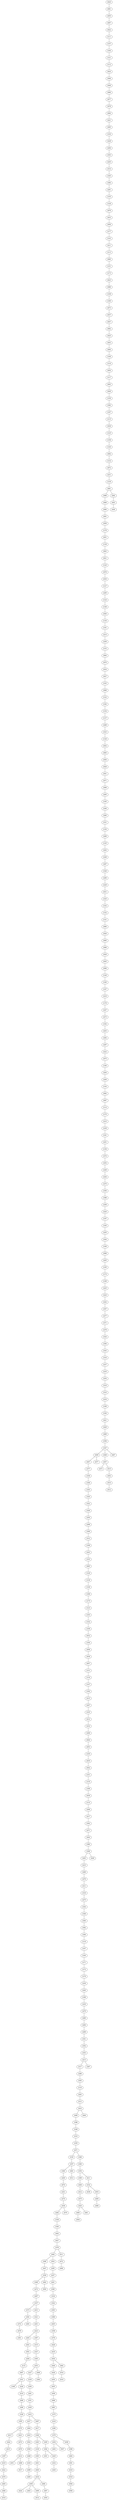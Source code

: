 graph {
    2020 [COORDINATE_X=0.824978080610904,COORDINATE_Y=0.19206804444143988,]
    2081 [COORDINATE_X=0.7980863003405518,COORDINATE_Y=0.14397339275324328,]
    2055 [COORDINATE_X=0.7495889515805438,COORDINATE_Y=0.08002410744349486,]
    2097 [COORDINATE_X=0.7326604422560642,COORDINATE_Y=0.16112506546091077,]
    2022 [COORDINATE_X=0.7285856011497909,COORDINATE_Y=0.2250503081632288,]
    2111 [COORDINATE_X=0.6787212561456472,COORDINATE_Y=0.2348378763589386,]
    2157 [COORDINATE_X=0.6440169834402918,COORDINATE_Y=0.2761912664354531,]
    2164 [COORDINATE_X=0.7277357032787173,COORDINATE_Y=0.26004807448546763,]
    2121 [COORDINATE_X=0.8019771681291734,COORDINATE_Y=0.19699986728417196,]
    2112 [COORDINATE_X=0.8864356554703315,COORDINATE_Y=0.2335740159374755,]
    2024 [COORDINATE_X=0.9193702983636837,COORDINATE_Y=0.14780583271330505,]
    2046 [COORDINATE_X=0.9067672588782476,COORDINATE_Y=0.07554046560107075,]
    2048 [COORDINATE_X=0.9134862654911599,COORDINATE_Y=0.11260098749216152,]
    2066 [COORDINATE_X=0.9721361406234521,COORDINATE_Y=0.15188252089586562,]
    2077 [COORDINATE_X=0.9247600687477832,COORDINATE_Y=0.16271241865170882,]
    2078 [COORDINATE_X=0.975112849890651,COORDINATE_Y=0.1559556702570979,]
    2084 [COORDINATE_X=0.9143661657979018,COORDINATE_Y=0.09484266209094594,]
    2221 [COORDINATE_X=0.9961808051346207,COORDINATE_Y=0.08661826482757562,]
    2095 [COORDINATE_X=0.9896509584018748,COORDINATE_Y=0.17434698374728352,]
    2104 [COORDINATE_X=0.9576065790507373,COORDINATE_Y=0.192007649269606,]
    2228 [COORDINATE_X=0.9622485287382397,COORDINATE_Y=0.18019088488382018,]
    2294 [COORDINATE_X=0.9838365799511791,COORDINATE_Y=0.15697681923902507,]
    2303 [COORDINATE_X=0.9799351549147223,COORDINATE_Y=0.08002580447437091,]
    2245 [COORDINATE_X=0.9241875254531143,COORDINATE_Y=0.0433887170154017,]
    2314 [COORDINATE_X=0.9454725079578753,COORDINATE_Y=0.11084565059555518,]
    2345 [COORDINATE_X=0.9371480819267477,COORDINATE_Y=0.09879664388980003,]
    2384 [COORDINATE_X=0.8709651504743371,COORDINATE_Y=0.07081109076094672,]
    2291 [COORDINATE_X=0.8092589591645191,COORDINATE_Y=0.029963265289712493,]
    2155 [COORDINATE_X=0.7166287909924353,COORDINATE_Y=0.014075719313188295,]
    2128 [COORDINATE_X=0.670535821713779,COORDINATE_Y=0.07965577741382435,]
    2079 [COORDINATE_X=0.5824303965073099,COORDINATE_Y=0.11706925466553131,]
    2033 [COORDINATE_X=0.5213764438677271,COORDINATE_Y=0.1852781675912285,]
    2056 [COORDINATE_X=0.5619602149248463,COORDINATE_Y=0.21342594931315428,]
    2177 [COORDINATE_X=0.5034121341188309,COORDINATE_Y=0.23945193037276635,]
    2143 [COORDINATE_X=0.4678313169034418,COORDINATE_Y=0.2546066224423593,]
    2211 [COORDINATE_X=0.416826696067659,COORDINATE_Y=0.19821867098524193,]
    2113 [COORDINATE_X=0.3794361452723968,COORDINATE_Y=0.12473545799682162,]
    2060 [COORDINATE_X=0.3214393168443598,COORDINATE_Y=0.043835965777904495,]
    2151 [COORDINATE_X=0.3226779743379613,COORDINATE_Y=0.13859499118074026,]
    2173 [COORDINATE_X=0.3093586783932054,COORDINATE_Y=0.21568681082377972,]
    2023 [COORDINATE_X=0.32848975166142425,COORDINATE_Y=0.2685191968375691,]
    2086 [COORDINATE_X=0.32535701516213644,COORDINATE_Y=0.23937866933366836,]
    2108 [COORDINATE_X=0.3513995930459036,COORDINATE_Y=0.2917489125469921,]
    2180 [COORDINATE_X=0.2948679731445205,COORDINATE_Y=0.2860887140577879,]
    2073 [COORDINATE_X=0.21021951446973164,COORDINATE_Y=0.32945938247441975,]
    2037 [COORDINATE_X=0.15510270131191106,COORDINATE_Y=0.28692261901546423,]
    2047 [COORDINATE_X=0.09593752508568643,COORDINATE_Y=0.32658096395838143,]
    2062 [COORDINATE_X=0.19158167486189182,COORDINATE_Y=0.33123509899287873,]
    2025 [COORDINATE_X=0.17244273069664562,COORDINATE_Y=0.4251949464358784,]
    2043 [COORDINATE_X=0.15612287336396735,COORDINATE_Y=0.5066007312890596,]
    2094 [COORDINATE_X=0.17238917049297886,COORDINATE_Y=0.5155323163724757,]
    2106 [COORDINATE_X=0.139998027415573,COORDINATE_Y=0.4784846449911946,]
    2116 [COORDINATE_X=0.12645565003236148,COORDINATE_Y=0.40827500972997166,]
    2054 [COORDINATE_X=0.04086131103996127,COORDINATE_Y=0.45916570133770684,]
    2117 [COORDINATE_X=0.0500992130432838,COORDINATE_Y=0.4086729348201399,]
    2093 [COORDINATE_X=0.014596007300513691,COORDINATE_Y=0.31605735808433644,]
    2049 [COORDINATE_X=0.01178314467713737,COORDINATE_Y=0.25237272793001875,]
    2159 [COORDINATE_X=0.017047912563227907,COORDINATE_Y=0.3348478906290947,]
    2382 [COORDINATE_X=0.010150018101470426,COORDINATE_Y=0.3076493382964953,]
    2187 [COORDINATE_X=0.0936177858738898,COORDINATE_Y=0.2564382218401642,]
    2115 [COORDINATE_X=0.13081639312959614,COORDINATE_Y=0.17345304771667192,]
    2036 [COORDINATE_X=0.15517652764401935,COORDINATE_Y=0.08000031413211828,]
    2125 [COORDINATE_X=0.1474724610335697,COORDINATE_Y=0.01912285123974633,]
    2158 [COORDINATE_X=0.18037276948181613,COORDINATE_Y=0.10824550158845547,]
    2140 [COORDINATE_X=0.2216350333481315,COORDINATE_Y=0.13128737417563818,]
    2092 [COORDINATE_X=0.22224398858561023,COORDINATE_Y=0.20382133190374208,]
    2132 [COORDINATE_X=0.13089053173601928,COORDINATE_Y=0.24090318968396773,]
    2072 [COORDINATE_X=0.1665293585856552,COORDINATE_Y=0.32629133038165437,]
    2231 [COORDINATE_X=0.2103562608120686,COORDINATE_Y=0.34086349285908135,]
    2139 [COORDINATE_X=0.27389403389021627,COORDINATE_Y=0.37812357260009133,]
    2061 [COORDINATE_X=0.2976293653229751,COORDINATE_Y=0.39857731176794853,]
    2088 [COORDINATE_X=0.315584634616889,COORDINATE_Y=0.48655566273732365,]
    2069 [COORDINATE_X=0.3444109852813264,COORDINATE_Y=0.4958980797216148,]
    2090 [COORDINATE_X=0.3798652759830533,COORDINATE_Y=0.4904154833929236,]
    2091 [COORDINATE_X=0.4771636435216501,COORDINATE_Y=0.5058275370759117,]
    2059 [COORDINATE_X=0.5240271609276614,COORDINATE_Y=0.45347001235695217,]
    2178 [COORDINATE_X=0.5856649543829612,COORDINATE_Y=0.4000013244308419,]
    2051 [COORDINATE_X=0.6766969030873455,COORDINATE_Y=0.3910263326401082,]
    2138 [COORDINATE_X=0.7034010748555694,COORDINATE_Y=0.4106842291773479,]
    2063 [COORDINATE_X=0.7586065317469022,COORDINATE_Y=0.4889473925106942,]
    2021 [COORDINATE_X=0.8046327078905522,COORDINATE_Y=0.4109154441545445,]
    2120 [COORDINATE_X=0.865380739084596,COORDINATE_Y=0.422589284913894,]
    2076 [COORDINATE_X=0.8612298579524386,COORDINATE_Y=0.49680975571047814,]
    2030 [COORDINATE_X=0.9463960353692916,COORDINATE_Y=0.5440350337277075,]
    2127 [COORDINATE_X=0.934123848502205,COORDINATE_Y=0.568334651202897,]
    2295 [COORDINATE_X=0.9124782169807109,COORDINATE_Y=0.542311044739242,]
    2124 [COORDINATE_X=0.8290548754697986,COORDINATE_Y=0.4933753650252508,]
    2148 [COORDINATE_X=0.8131245166984143,COORDINATE_Y=0.519683194921713,]
    2040 [COORDINATE_X=0.7645470921852321,COORDINATE_Y=0.5984156720705317,]
    2130 [COORDINATE_X=0.7041617254625185,COORDINATE_Y=0.5718327276098637,]
    2191 [COORDINATE_X=0.667164145496728,COORDINATE_Y=0.5072387698519762,]
    2214 [COORDINATE_X=0.6857002550851914,COORDINATE_Y=0.5286174268065835,]
    2259 [COORDINATE_X=0.6469156182502985,COORDINATE_Y=0.5775721622970367,]
    2153 [COORDINATE_X=0.6410996809109227,COORDINATE_Y=0.6686527422056547,]
    2064 [COORDINATE_X=0.5709891998536859,COORDINATE_Y=0.7083834215201172,]
    2070 [COORDINATE_X=0.6104804996136746,COORDINATE_Y=0.7326123449338835,]
    2034 [COORDINATE_X=0.6708390656111997,COORDINATE_Y=0.7876348598470063,]
    2027 [COORDINATE_X=0.6666776817866685,COORDINATE_Y=0.8639350343509202,]
    2163 [COORDINATE_X=0.6001437922419677,COORDINATE_Y=0.9247500461151568,]
    2068 [COORDINATE_X=0.6635076470631021,COORDINATE_Y=0.986703256429288,]
    2122 [COORDINATE_X=0.5853721279291334,COORDINATE_Y=0.970048169950687,]
    2182 [COORDINATE_X=0.6463524116997582,COORDINATE_Y=0.9049325908266687,]
    2154 [COORDINATE_X=0.7114719084158498,COORDINATE_Y=0.9619006814517091,]
    2137 [COORDINATE_X=0.7033257956550639,COORDINATE_Y=0.9913665367300161,]
    2268 [COORDINATE_X=0.6811979817928204,COORDINATE_Y=0.9633992834855294,]
    2323 [COORDINATE_X=0.717783144932107,COORDINATE_Y=0.9735859779390472,]
    2126 [COORDINATE_X=0.8125468357958249,COORDINATE_Y=0.9429199871999954,]
    2052 [COORDINATE_X=0.8357914217878142,COORDINATE_Y=0.9604024218427116,]
    2083 [COORDINATE_X=0.8433160123908685,COORDINATE_Y=0.8722639953861367,]
    2050 [COORDINATE_X=0.9139382474915363,COORDINATE_Y=0.8179550831229371,]
    2028 [COORDINATE_X=0.9371322436412001,COORDINATE_Y=0.7586827979953883,]
    2041 [COORDINATE_X=0.9156319295447706,COORDINATE_Y=0.7169278809843305,]
    2071 [COORDINATE_X=0.9354592028565029,COORDINATE_Y=0.80392747439254,]
    2099 [COORDINATE_X=0.8843114333319112,COORDINATE_Y=0.7771719307345816,]
    2265 [COORDINATE_X=0.9514834888033623,COORDINATE_Y=0.7293435343008347,]
    2185 [COORDINATE_X=0.9951881209147085,COORDINATE_Y=0.7438924018619821,]
    2246 [COORDINATE_X=0.9675722469570452,COORDINATE_Y=0.7025084333919243,]
    2260 [COORDINATE_X=0.9801297618923709,COORDINATE_Y=0.7240832731591091,]
    2331 [COORDINATE_X=0.9878035696869447,COORDINATE_Y=0.8017305568420975,]
    2150 [COORDINATE_X=0.9975562735409271,COORDINATE_Y=0.8622962729575311,]
    2289 [COORDINATE_X=0.9284204967204779,COORDINATE_Y=0.916281339947297,]
    2145 [COORDINATE_X=0.9113090223456708,COORDINATE_Y=0.9313299743746561,]
    2202 [COORDINATE_X=0.9585559552983608,COORDINATE_Y=0.9805569392644448,]
    2248 [COORDINATE_X=0.9475259603660946,COORDINATE_Y=0.9916798940487209,]
    2267 [COORDINATE_X=0.9274949634716618,COORDINATE_Y=0.9666156193339486,]
    2326 [COORDINATE_X=0.9071041338905368,COORDINATE_Y=0.9325748692980967,]
    2290 [COORDINATE_X=0.8300196034432769,COORDINATE_Y=0.9228489123281607,]
    2229 [COORDINATE_X=0.7802044169517003,COORDINATE_Y=0.8707637458668144,]
    2031 [COORDINATE_X=0.7641535210428945,COORDINATE_Y=0.7936752816867327,]
    2325 [COORDINATE_X=0.7129559439099508,COORDINATE_Y=0.7519950088726588,]
    2102 [COORDINATE_X=0.6831513615559923,COORDINATE_Y=0.7284153247126268,]
    2152 [COORDINATE_X=0.635766703640817,COORDINATE_Y=0.7367557441026571,]
    2141 [COORDINATE_X=0.5525246364020814,COORDINATE_Y=0.7673345191938784,]
    2080 [COORDINATE_X=0.5105451021039489,COORDINATE_Y=0.8031199821213756,]
    2026 [COORDINATE_X=0.4248310547801908,COORDINATE_Y=0.7561045620050066,]
    2085 [COORDINATE_X=0.39424924560778385,COORDINATE_Y=0.7178430006943911,]
    2089 [COORDINATE_X=0.4371933659973182,COORDINATE_Y=0.8022753005879167,]
    2029 [COORDINATE_X=0.46962762743316167,COORDINATE_Y=0.8501617626367994,]
    2045 [COORDINATE_X=0.39592702366939625,COORDINATE_Y=0.8787839337068971,]
    2096 [COORDINATE_X=0.45235922904334913,COORDINATE_Y=0.8301690853860221,]
    2149 [COORDINATE_X=0.5423445501236892,COORDINATE_Y=0.8061743952656614,]
    2160 [COORDINATE_X=0.5495077465481918,COORDINATE_Y=0.7114042562678554,]
    2167 [COORDINATE_X=0.5294810739961983,COORDINATE_Y=0.7280500878893376,]
    2216 [COORDINATE_X=0.5563763301317516,COORDINATE_Y=0.6953916433089654,]
    2176 [COORDINATE_X=0.6161429268995382,COORDINATE_Y=0.6661931313940355,]
    2247 [COORDINATE_X=0.6297546998761057,COORDINATE_Y=0.6730853593433868,]
    2273 [COORDINATE_X=0.5632752501617765,COORDINATE_Y=0.6602105974711165,]
    2162 [COORDINATE_X=0.5365611358623938,COORDINATE_Y=0.5933349468495083,]
    2203 [COORDINATE_X=0.49435628584293523,COORDINATE_Y=0.5153014341036158,]
    2292 [COORDINATE_X=0.5603890060273695,COORDINATE_Y=0.5137821725239461,]
    2297 [COORDINATE_X=0.5861230461834364,COORDINATE_Y=0.43255012142911675,]
    2222 [COORDINATE_X=0.5433034300797694,COORDINATE_Y=0.38693706322982313,]
    2075 [COORDINATE_X=0.5599074885158237,COORDINATE_Y=0.3328115971988086,]
    2190 [COORDINATE_X=0.5829650828504277,COORDINATE_Y=0.28376285831098413,]
    2204 [COORDINATE_X=0.6083181091676676,COORDINATE_Y=0.1966535316116842,]
    2209 [COORDINATE_X=0.5774176797378392,COORDINATE_Y=0.1249606601757497,]
    2144 [COORDINATE_X=0.5629737674554921,COORDINATE_Y=0.040469097190286685,]
    2082 [COORDINATE_X=0.5347696726011039,COORDINATE_Y=0.012822933983689722,]
    2087 [COORDINATE_X=0.5187862716580359,COORDINATE_Y=0.011308212891990244,]
    2114 [COORDINATE_X=0.4847739835168271,COORDINATE_Y=0.01028691221690492,]
    2170 [COORDINATE_X=0.43202166278054666,COORDINATE_Y=0.02241826134906555,]
    2210 [COORDINATE_X=0.45210638731129127,COORDINATE_Y=0.07296594265192036,]
    2238 [COORDINATE_X=0.390336667180356,COORDINATE_Y=0.06472154302695654,]
    2181 [COORDINATE_X=0.3231400815209554,COORDINATE_Y=0.1116434139278828,]
    2251 [COORDINATE_X=0.26824166311141706,COORDINATE_Y=0.13065343952227038,]
    2156 [COORDINATE_X=0.23427163483654267,COORDINATE_Y=0.1949176016040396,]
    2374 [COORDINATE_X=0.2734913094336705,COORDINATE_Y=0.17651324217602882,]
    2252 [COORDINATE_X=0.3510950601013435,COORDINATE_Y=0.156712750960039,]
    2249 [COORDINATE_X=0.42979010409645557,COORDINATE_Y=0.13976316191801708,]
    2244 [COORDINATE_X=0.44913963164659476,COORDINATE_Y=0.18997467981954153,]
    2270 [COORDINATE_X=0.3606226069836491,COORDINATE_Y=0.149087683764331,]
    2350 [COORDINATE_X=0.4170707375515902,COORDINATE_Y=0.16378127344623972,]
    2388 [COORDINATE_X=0.47892269835821377,COORDINATE_Y=0.15674822765633212,]
    2258 [COORDINATE_X=0.5780383683763927,COORDINATE_Y=0.16560274659013074,]
    2220 [COORDINATE_X=0.6409875939283305,COORDINATE_Y=0.19230079643563192,]
    2197 [COORDINATE_X=0.6927796122218604,COORDINATE_Y=0.13477397524041068,]
    2165 [COORDINATE_X=0.7904399886107976,COORDINATE_Y=0.14052757991329456,]
    2255 [COORDINATE_X=0.812473647774904,COORDINATE_Y=0.17187014926479927,]
    2304 [COORDINATE_X=0.840740278755387,COORDINATE_Y=0.2570955358284056,]
    2169 [COORDINATE_X=0.8866184271086263,COORDINATE_Y=0.32207371863680867,]
    2098 [COORDINATE_X=0.9509323135604847,COORDINATE_Y=0.32268881573910546,]
    2205 [COORDINATE_X=0.8883035070373305,COORDINATE_Y=0.31507478525026755,]
    2195 [COORDINATE_X=0.8736462093684094,COORDINATE_Y=0.4055396015180506,]
    2174 [COORDINATE_X=0.8177462638524035,COORDINATE_Y=0.4211122541531621,]
    2199 [COORDINATE_X=0.8373649001512411,COORDINATE_Y=0.4647302216154304,]
    2225 [COORDINATE_X=0.8117945306684896,COORDINATE_Y=0.4105703743728769,]
    2224 [COORDINATE_X=0.8375210251243578,COORDINATE_Y=0.35132661184357383,]
    2242 [COORDINATE_X=0.8252680788721742,COORDINATE_Y=0.37883673274025187,]
    2307 [COORDINATE_X=0.9248438319627494,COORDINATE_Y=0.37169769450931966,]
    2277 [COORDINATE_X=0.9280538933384765,COORDINATE_Y=0.41885692229419325,]
    2371 [COORDINATE_X=0.9559068635760724,COORDINATE_Y=0.36736779959742616,]
    2278 [COORDINATE_X=0.9194543157179103,COORDINATE_Y=0.3116129207267624,]
    2324 [COORDINATE_X=0.8268366768141723,COORDINATE_Y=0.3154937629914518,]
    2394 [COORDINATE_X=0.8923730528649175,COORDINATE_Y=0.2699235083363811,]
    2343 [COORDINATE_X=0.8438149243228766,COORDINATE_Y=0.1935512048927125,]
    2316 [COORDINATE_X=0.7739894974411128,COORDINATE_Y=0.1785312545446679,]
    2237 [COORDINATE_X=0.7243481792000704,COORDINATE_Y=0.2316778845962607,]
    2235 [COORDINATE_X=0.6714965832609352,COORDINATE_Y=0.229121489504875,]
    2254 [COORDINATE_X=0.6524868918784432,COORDINATE_Y=0.23888748153312744,]
    2319 [COORDINATE_X=0.6770958672362576,COORDINATE_Y=0.24094323826146635,]
    2310 [COORDINATE_X=0.7319217818208607,COORDINATE_Y=0.1668819169422635,]
    2234 [COORDINATE_X=0.6687545612620834,COORDINATE_Y=0.08966909274992119,]
    2168 [COORDINATE_X=0.6930657884437421,COORDINATE_Y=0.05514259460240645,]
    2184 [COORDINATE_X=0.7472174442627202,COORDINATE_Y=0.013106901861968168,]
    2421 [COORDINATE_X=0.6998359753320907,COORDINATE_Y=0.027336839616778574,]
    2429 [COORDINATE_X=0.7767956859445967,COORDINATE_Y=0.010436293895722981,]
    2469 [COORDINATE_X=0.7388897771825154,COORDINATE_Y=0.06451952720956688,]
    2356 [COORDINATE_X=0.7568170906684136,COORDINATE_Y=0.16083629005874478,]
    2347 [COORDINATE_X=0.8287229625302525,COORDINATE_Y=0.1555577005806883,]
    2409 [COORDINATE_X=0.7625566693482122,COORDINATE_Y=0.11295226194239816,]
    2407 [COORDINATE_X=0.671381937219831,COORDINATE_Y=0.13552339770735666,]
    2377 [COORDINATE_X=0.6293412084078309,COORDINATE_Y=0.20455660334707382,]
    2336 [COORDINATE_X=0.6918275826673652,COORDINATE_Y=0.26643919603438104,]
    2166 [COORDINATE_X=0.7299496178414101,COORDINATE_Y=0.3437333668513951,]
    2183 [COORDINATE_X=0.6735883934814837,COORDINATE_Y=0.3798345876727838,]
    2320 [COORDINATE_X=0.6123327413293437,COORDINATE_Y=0.31200438121693286,]
    2322 [COORDINATE_X=0.5986786057253212,COORDINATE_Y=0.3940314865907947,]
    2329 [COORDINATE_X=0.5610287282114994,COORDINATE_Y=0.42236188402177377,]
    2250 [COORDINATE_X=0.48808258757981415,COORDINATE_Y=0.39478925572590917,]
    2298 [COORDINATE_X=0.49120281909751906,COORDINATE_Y=0.45095344607763144,]
    2309 [COORDINATE_X=0.4731259098048862,COORDINATE_Y=0.5002825638052132,]
    2312 [COORDINATE_X=0.404689153567767,COORDINATE_Y=0.4729635706094265,]
    2196 [COORDINATE_X=0.3212359613768765,COORDINATE_Y=0.42750297487899047,]
    2243 [COORDINATE_X=0.3592500340444218,COORDINATE_Y=0.49711910570123563,]
    2103 [COORDINATE_X=0.2901446454259673,COORDINATE_Y=0.5693072301128792,]
    2065 [COORDINATE_X=0.3375718317209918,COORDINATE_Y=0.6264984206780716,]
    2129 [COORDINATE_X=0.3273591164264795,COORDINATE_Y=0.6375826333088627,]
    2136 [COORDINATE_X=0.34093093255891027,COORDINATE_Y=0.7081584536502004,]
    2146 [COORDINATE_X=0.36676310663991984,COORDINATE_Y=0.7182965431257509,]
    2186 [COORDINATE_X=0.3232452601765603,COORDINATE_Y=0.6862254949628753,]
    2175 [COORDINATE_X=0.33999981150725556,COORDINATE_Y=0.6106505850212702,]
    2123 [COORDINATE_X=0.2867828808495232,COORDINATE_Y=0.5362276782920424,]
    2193 [COORDINATE_X=0.22879659177850498,COORDINATE_Y=0.5062658727950423,]
    2142 [COORDINATE_X=0.18985930520501004,COORDINATE_Y=0.594331676380872,]
    2109 [COORDINATE_X=0.20404453448163673,COORDINATE_Y=0.6259525852659183,]
    2032 [COORDINATE_X=0.16925941016012225,COORDINATE_Y=0.6932585557558889,]
    2194 [COORDINATE_X=0.0840389216480325,COORDINATE_Y=0.7292342243355828,]
    2058 [COORDINATE_X=0.061188849036988735,COORDINATE_Y=0.6839895669108847,]
    2038 [COORDINATE_X=0.009646745438457782,COORDINATE_Y=0.6206720690668469,]
    2057 [COORDINATE_X=0.06842634654183821,COORDINATE_Y=0.5796717525789976,]
    2131 [COORDINATE_X=0.06629090498884582,COORDINATE_Y=0.6340438306355091,]
    2134 [COORDINATE_X=0.08904400379294308,COORDINATE_Y=0.567108127132052,]
    2147 [COORDINATE_X=0.1553098180810596,COORDINATE_Y=0.52044340485753,]
    2192 [COORDINATE_X=0.09965116138718633,COORDINATE_Y=0.5669338396445023,]
    2215 [COORDINATE_X=0.13596303246094732,COORDINATE_Y=0.5210429421948157,]
    2207 [COORDINATE_X=0.1510241141190215,COORDINATE_Y=0.45861831899593686,]
    2335 [COORDINATE_X=0.2210384929525291,COORDINATE_Y=0.525159273306915,]
    2212 [COORDINATE_X=0.21680902507625288,COORDINATE_Y=0.6009017308841025,]
    2232 [COORDINATE_X=0.18914988392388055,COORDINATE_Y=0.6954155409470348,]
    2206 [COORDINATE_X=0.18114864520416418,COORDINATE_Y=0.7595300528803938,]
    2044 [COORDINATE_X=0.22606775506216537,COORDINATE_Y=0.7997033027705132,]
    2053 [COORDINATE_X=0.23481266427256053,COORDINATE_Y=0.8416005037605723,]
    2105 [COORDINATE_X=0.24618298837390495,COORDINATE_Y=0.8692028581735658,]
    2035 [COORDINATE_X=0.20696726060092385,COORDINATE_Y=0.9405420616181838,]
    2042 [COORDINATE_X=0.14798063130273142,COORDINATE_Y=0.9796347471212216,]
    2101 [COORDINATE_X=0.12979358557689724,COORDINATE_Y=0.9750572847122583,]
    2135 [COORDINATE_X=0.10929799877356405,COORDINATE_Y=0.9575654581304311,]
    2189 [COORDINATE_X=0.17970848170808829,COORDINATE_Y=0.8969770227838213,]
    2039 [COORDINATE_X=0.10849045042003702,COORDINATE_Y=0.8522338663326591,]
    2110 [COORDINATE_X=0.12946008505711148,COORDINATE_Y=0.8259159948912187,]
    2208 [COORDINATE_X=0.038718601014563925,COORDINATE_Y=0.8200345509256556,]
    2217 [COORDINATE_X=0.024475774068277056,COORDINATE_Y=0.9095578763055399,]
    2302 [COORDINATE_X=0.06194521919815654,COORDINATE_Y=0.9696689274542823,]
    2271 [COORDINATE_X=0.14543336353916758,COORDINATE_Y=0.9790389241338274,]
    2404 [COORDINATE_X=0.08736475629550178,COORDINATE_Y=0.9785256063458524,]
    2380 [COORDINATE_X=0.02598484026752801,COORDINATE_Y=0.9576728791369272,]
    2308 [COORDINATE_X=0.07194907300923947,COORDINATE_Y=0.8779993306675142,]
    2293 [COORDINATE_X=0.08869660327670581,COORDINATE_Y=0.8076511400312328,]
    2233 [COORDINATE_X=0.06123741616262479,COORDINATE_Y=0.7266068176857989,]
    2266 [COORDINATE_X=0.1080609681205702,COORDINATE_Y=0.6577910666865432,]
    2276 [COORDINATE_X=0.08820891579229517,COORDINATE_Y=0.6566626627529291,]
    2311 [COORDINATE_X=0.1657150419370217,COORDINATE_Y=0.6561997781338254,]
    2318 [COORDINATE_X=0.16748419098837952,COORDINATE_Y=0.6270144263077476,]
    2275 [COORDINATE_X=0.24498355498108482,COORDINATE_Y=0.5749815284192245,]
    2344 [COORDINATE_X=0.2804703272992296,COORDINATE_Y=0.5849073516233475,]
    2348 [COORDINATE_X=0.3110493728327456,COORDINATE_Y=0.6210786952193491,]
    2300 [COORDINATE_X=0.393684818057513,COORDINATE_Y=0.638507944535481,]
    2362 [COORDINATE_X=0.376132178822298,COORDINATE_Y=0.6998942109577821,]
    2306 [COORDINATE_X=0.304701846810034,COORDINATE_Y=0.7255626227375535,]
    2118 [COORDINATE_X=0.2623391566758877,COORDINATE_Y=0.8008641722233407,]
    2107 [COORDINATE_X=0.2496681761773819,COORDINATE_Y=0.8342865137900609,]
    2100 [COORDINATE_X=0.33415078100660134,COORDINATE_Y=0.8751812187484976,]
    2171 [COORDINATE_X=0.2640341290170176,COORDINATE_Y=0.9078751097272965,]
    2172 [COORDINATE_X=0.33391178960787293,COORDINATE_Y=0.8872212686181867,]
    2179 [COORDINATE_X=0.3043308864323071,COORDINATE_Y=0.8375158359197488,]
    2236 [COORDINATE_X=0.2704201055448653,COORDINATE_Y=0.761543636772498,]
    2240 [COORDINATE_X=0.3405493461346445,COORDINATE_Y=0.8243292152602638,]
    2188 [COORDINATE_X=0.41281028360001326,COORDINATE_Y=0.8497554031431119,]
    2230 [COORDINATE_X=0.4437483106822614,COORDINATE_Y=0.8038796235990261,]
    2279 [COORDINATE_X=0.5297932739868026,COORDINATE_Y=0.7704025889532534,]
    2280 [COORDINATE_X=0.5161410534431722,COORDINATE_Y=0.6813167425132611,]
    2284 [COORDINATE_X=0.5918860281214072,COORDINATE_Y=0.722135579869709,]
    2299 [COORDINATE_X=0.6244543034215033,COORDINATE_Y=0.6582828047587126,]
    2341 [COORDINATE_X=0.6419924065810595,COORDINATE_Y=0.7239414295468886,]
    2352 [COORDINATE_X=0.7137690826477228,COORDINATE_Y=0.7847903873627166,]
    2353 [COORDINATE_X=0.7828261163114505,COORDINATE_Y=0.7601599826927566,]
    2213 [COORDINATE_X=0.736604912870442,COORDINATE_Y=0.6738703607555897,]
    2317 [COORDINATE_X=0.7489436235461754,COORDINATE_Y=0.5761817833232508,]
    2288 [COORDINATE_X=0.8266817045837695,COORDINATE_Y=0.5394980804364755,]
    2305 [COORDINATE_X=0.8744669885610336,COORDINATE_Y=0.5930090546575778,]
    2119 [COORDINATE_X=0.8597003379519497,COORDINATE_Y=0.6358520089729166,]
    2283 [COORDINATE_X=0.8974993207765332,COORDINATE_Y=0.6628230253838752,]
    2313 [COORDINATE_X=0.9097398381712402,COORDINATE_Y=0.5786660457742073,]
    2410 [COORDINATE_X=0.9716420650819829,COORDINATE_Y=0.532733605653151,]
    2490 [COORDINATE_X=0.9422357864314962,COORDINATE_Y=0.61875736838149,]
    2386 [COORDINATE_X=0.9477805102502679,COORDINATE_Y=0.6955852233534655,]
    2349 [COORDINATE_X=0.8746320012734154,COORDINATE_Y=0.732054396979808,]
    2333 [COORDINATE_X=0.8282818282136644,COORDINATE_Y=0.7624049015284697,]
    2355 [COORDINATE_X=0.7670944332370524,COORDINATE_Y=0.7902296807541818,]
    2471 [COORDINATE_X=0.7908655411969314,COORDINATE_Y=0.8500595260508643,]
    2330 [COORDINATE_X=0.7405206947969366,COORDINATE_Y=0.9292296557011138,]
    2357 [COORDINATE_X=0.6678714935601053,COORDINATE_Y=0.9738849562417313,]
    2360 [COORDINATE_X=0.5842373001110504,COORDINATE_Y=0.9525002058191236,]
    2200 [COORDINATE_X=0.5132807119073658,COORDINATE_Y=0.9396337763379785,]
    2074 [COORDINATE_X=0.4782437583199146,COORDINATE_Y=0.9541969462427564,]
    2241 [COORDINATE_X=0.49356700964316225,COORDINATE_Y=0.9794835521324895,]
    2274 [COORDINATE_X=0.4789910507999202,COORDINATE_Y=0.998122964669838,]
    2436 [COORDINATE_X=0.5394696313761194,COORDINATE_Y=0.9641586162030185,]
    2282 [COORDINATE_X=0.5497262963086312,COORDINATE_Y=0.8708794148957747,]
    2338 [COORDINATE_X=0.5138996539355218,COORDINATE_Y=0.8391627429994933,]
    2340 [COORDINATE_X=0.5287411702699901,COORDINATE_Y=0.8729708806835175,]
    2402 [COORDINATE_X=0.4840289731448326,COORDINATE_Y=0.8844666615719207,]
    2427 [COORDINATE_X=0.5337813298459448,COORDINATE_Y=0.8216931478094668,]
    2378 [COORDINATE_X=0.5048204571537274,COORDINATE_Y=0.7601122202100061,]
    2492 [COORDINATE_X=0.4487114257378402,COORDINATE_Y=0.6985724875761515,]
    2389 [COORDINATE_X=0.445399326406273,COORDINATE_Y=0.6181618848948651,]
    2447 [COORDINATE_X=0.3903896445602729,COORDINATE_Y=0.613069363116518,]
    2359 [COORDINATE_X=0.3679490575772294,COORDINATE_Y=0.536975982369055,]
    2368 [COORDINATE_X=0.33656998380106495,COORDINATE_Y=0.4706443859152508,]
    2272 [COORDINATE_X=0.27117578140560783,COORDINATE_Y=0.4648034480006824,]
    2287 [COORDINATE_X=0.2950565267936721,COORDINATE_Y=0.46768742793128626,]
    2337 [COORDINATE_X=0.277316386105269,COORDINATE_Y=0.44508162057217493,]
    2373 [COORDINATE_X=0.1940416801183562,COORDINATE_Y=0.4921209792802492,]
    2361 [COORDINATE_X=0.15926576835386275,COORDINATE_Y=0.46453993592887366,]
    2372 [COORDINATE_X=0.1535837951293233,COORDINATE_Y=0.5233883872828002,]
    2479 [COORDINATE_X=0.18347447853238508,COORDINATE_Y=0.5579557990382167,]
    2391 [COORDINATE_X=0.22049930493937453,COORDINATE_Y=0.6177676428043886,]
    2491 [COORDINATE_X=0.06571627217699694,COORDINATE_Y=0.44857943580363113,]
    2431 [COORDINATE_X=0.33424404057446333,COORDINATE_Y=0.43019962632862285,]
    2321 [COORDINATE_X=0.3705177256773653,COORDINATE_Y=0.3975043541647013,]
    2201 [COORDINATE_X=0.3702086825990848,COORDINATE_Y=0.32235887877930103,]
    2223 [COORDINATE_X=0.40700586451820775,COORDINATE_Y=0.3228083798677853,]
    2263 [COORDINATE_X=0.33894543702938307,COORDINATE_Y=0.30498051383595504,]
    2441 [COORDINATE_X=0.3221820972147792,COORDINATE_Y=0.24830181726315448,]
    2501 [COORDINATE_X=0.23340273607341222,COORDINATE_Y=0.22607237552707649,]
    2264 [COORDINATE_X=0.14066144684819037,COORDINATE_Y=0.24395181258893028,]
    2133 [COORDINATE_X=0.08856209121669978,COORDINATE_Y=0.1704785001800504,]
    2067 [COORDINATE_X=0.04940849288411853,COORDINATE_Y=0.12733078883789173,]
    2161 [COORDINATE_X=0.05262299836675299,COORDINATE_Y=0.11274711216798539,]
    2198 [COORDINATE_X=0.059434476105566514,COORDINATE_Y=0.018586951394515716,]
    2226 [COORDINATE_X=0.06568944864998727,COORDINATE_Y=0.17453643890983817,]
    2219 [COORDINATE_X=0.11880536796039332,COORDINATE_Y=0.21719923230812277,]
    2269 [COORDINATE_X=0.038391202572042205,COORDINATE_Y=0.19559609200645633,]
    2286 [COORDINATE_X=0.09198657397143706,COORDINATE_Y=0.13396844406229436,]
    2328 [COORDINATE_X=0.06221462700487135,COORDINATE_Y=0.1794244163267107,]
    2395 [COORDINATE_X=0.12869655754398368,COORDINATE_Y=0.12356959240510212,]
    2379 [COORDINATE_X=0.19413811975179263,COORDINATE_Y=0.18628434291011964,]
    2413 [COORDINATE_X=0.16194316231684258,COORDINATE_Y=0.09363613546229654,]
    2442 [COORDINATE_X=0.19911502952453808,COORDINATE_Y=0.10146216286244913,]
    2415 [COORDINATE_X=0.2943882071073407,COORDINATE_Y=0.07456601276168129,]
    2397 [COORDINATE_X=0.26711744626959844,COORDINATE_Y=0.0074938330981206835,]
    2419 [COORDINATE_X=0.26877939951020136,COORDINATE_Y=0.060148841471204806,]
    2422 [COORDINATE_X=0.2535307102558729,COORDINATE_Y=0.004710103311630909,]
    2476 [COORDINATE_X=0.2535519536756672,COORDINATE_Y=0.09365937036324645,]
    2465 [COORDINATE_X=0.32606811762957133,COORDINATE_Y=0.1427524027896221,]
    2468 [COORDINATE_X=0.3046269853557271,COORDINATE_Y=0.09982958423221511,]
    2519 [COORDINATE_X=0.341028960794418,COORDINATE_Y=0.16600015592722184,]
    2423 [COORDINATE_X=0.1286182989718031,COORDINATE_Y=0.21134632839026046,]
    2474 [COORDINATE_X=0.16967165862522138,COORDINATE_Y=0.24320081487094103,]
    2478 [COORDINATE_X=0.07009414318611751,COORDINATE_Y=0.24617091125189738,]
    2414 [COORDINATE_X=0.016677266640919175,COORDINATE_Y=0.22302405471124043,]
    2451 [COORDINATE_X=0.051104266948242105,COORDINATE_Y=0.28133105868083197,]
    2486 [COORDINATE_X=0.020118364738734185,COORDINATE_Y=0.13774765494597474,]
    2517 [COORDINATE_X=0.06757378504993328,COORDINATE_Y=0.1392397035467392,]
    2387 [COORDINATE_X=0.4603331074179161,COORDINATE_Y=0.30207867689360646,]
    2315 [COORDINATE_X=0.4820939657176433,COORDINATE_Y=0.24314297146197938,]
    2327 [COORDINATE_X=0.4990325054046555,COORDINATE_Y=0.2255389000421183,]
    2365 [COORDINATE_X=0.538249590366366,COORDINATE_Y=0.15465490902766477,]
    2253 [COORDINATE_X=0.5348788922185913,COORDINATE_Y=0.07382563149111365,]
    2227 [COORDINATE_X=0.5498333050168887,COORDINATE_Y=0.00627721336841347,]
    2239 [COORDINATE_X=0.5593518034602327,COORDINATE_Y=0.022126098842418895,]
    2256 [COORDINATE_X=0.5998775709474093,COORDINATE_Y=0.013077436470651183,]
    2281 [COORDINATE_X=0.5720402756432678,COORDINATE_Y=0.009181209497593268,]
    2351 [COORDINATE_X=0.5750337243289436,COORDINATE_Y=0.0650829333610573,]
    2438 [COORDINATE_X=0.6464662244074917,COORDINATE_Y=0.11056989425541619,]
    2433 [COORDINATE_X=0.7042381124386381,COORDINATE_Y=0.19038818814835712,]
    2437 [COORDINATE_X=0.7104668926872901,COORDINATE_Y=0.1179910125751803,]
    2464 [COORDINATE_X=0.6305958386067495,COORDINATE_Y=0.08409161236193097,]
    2443 [COORDINATE_X=0.5936610231029503,COORDINATE_Y=0.07504259516412126,]
    2502 [COORDINATE_X=0.657881044008055,COORDINATE_Y=0.14577090604843013,]
    2509 [COORDINATE_X=0.621888715114721,COORDINATE_Y=0.16930751727037174,]
    2488 [COORDINATE_X=0.5443026870371047,COORDINATE_Y=0.1691085561571427,]
    2430 [COORDINATE_X=0.5001116080538001,COORDINATE_Y=0.14511754285030054,]
    2489 [COORDINATE_X=0.5059239230571521,COORDINATE_Y=0.2416845113693573,]
    2485 [COORDINATE_X=0.45090128646388683,COORDINATE_Y=0.29353210230594096,]
    2497 [COORDINATE_X=0.7206562119419904,COORDINATE_Y=0.2386730298724734,]
    2417 [COORDINATE_X=0.710771967618588,COORDINATE_Y=0.3380712740040672,]
    2346 [COORDINATE_X=0.7070356747739179,COORDINATE_Y=0.3618033752363473,]
    2363 [COORDINATE_X=0.6341879956941296,COORDINATE_Y=0.3027331876354612,]
    2339 [COORDINATE_X=0.5703544119873446,COORDINATE_Y=0.3529620253871357,]
    2383 [COORDINATE_X=0.6177054366096706,COORDINATE_Y=0.3285048967629355,]
    2401 [COORDINATE_X=0.5716342499967126,COORDINATE_Y=0.35702082032562854,]
    2400 [COORDINATE_X=0.5154572270723401,COORDINATE_Y=0.3873239583051632,]
    2434 [COORDINATE_X=0.4747900052361749,COORDINATE_Y=0.4153789044196612,]
    2459 [COORDINATE_X=0.5547290563749049,COORDINATE_Y=0.4226269745305169,]
    2424 [COORDINATE_X=0.6149568576196415,COORDINATE_Y=0.36268930029754654,]
    2463 [COORDINATE_X=0.5073563773456553,COORDINATE_Y=0.4104198391158169,]
    2499 [COORDINATE_X=0.5925421771541141,COORDINATE_Y=0.5116016001653947,]
    2514 [COORDINATE_X=0.6149431055423307,COORDINATE_Y=0.4813484476152403,]
    2466 [COORDINATE_X=0.407710263210039,COORDINATE_Y=0.3863344090761047,]
    2487 [COORDINATE_X=0.3892954569119035,COORDINATE_Y=0.3960333609999004,]
    2505 [COORDINATE_X=0.3908769266069748,COORDINATE_Y=0.43116712209442265,]
    2385 [COORDINATE_X=0.7508281632007164,COORDINATE_Y=0.4230812952965496,]
    2392 [COORDINATE_X=0.7092461610906629,COORDINATE_Y=0.42509837738879186,]
    2301 [COORDINATE_X=0.7095730054458669,COORDINATE_Y=0.5153226446727224,]
    2425 [COORDINATE_X=0.7839335132888486,COORDINATE_Y=0.407709912956142,]
    2432 [COORDINATE_X=0.7355709682306114,COORDINATE_Y=0.34454121818954986,]
    2445 [COORDINATE_X=0.8007850620338638,COORDINATE_Y=0.4096792409397755,]
    2408 [COORDINATE_X=0.45213369541441983,COORDINATE_Y=0.04643912847047049,]
    2364 [COORDINATE_X=0.4301356517402509,COORDINATE_Y=0.02089723790700382,]
    2462 [COORDINATE_X=0.40398339100660796,COORDINATE_Y=0.5615576555945058,]
    2500 [COORDINATE_X=0.3832635732559597,COORDINATE_Y=0.5984047458491581,]
    2503 [COORDINATE_X=0.3799433156657004,COORDINATE_Y=0.7561739270466411,]
    2285 [COORDINATE_X=0.28617953801154605,COORDINATE_Y=0.7508715060653893,]
    2257 [COORDINATE_X=0.28651737008426914,COORDINATE_Y=0.8146353336257681,]
    2261 [COORDINATE_X=0.20832669662804104,COORDINATE_Y=0.7711909169313713,]
    2369 [COORDINATE_X=0.17458569250776712,COORDINATE_Y=0.7424792152978017,]
    2334 [COORDINATE_X=0.11805680911508254,COORDINATE_Y=0.6704565574160838,]
    2342 [COORDINATE_X=0.0912521644306652,COORDINATE_Y=0.6883934669590317,]
    2393 [COORDINATE_X=0.04441770274010104,COORDINATE_Y=0.6801105389262685,]
    2396 [COORDINATE_X=0.11131113565734074,COORDINATE_Y=0.7011283818014897,]
    2405 [COORDINATE_X=0.02348299210278426,COORDINATE_Y=0.7320262366942841,]
    2358 [COORDINATE_X=0.08175402347985328,COORDINATE_Y=0.8039820842072938,]
    2376 [COORDINATE_X=0.12288040530157662,COORDINATE_Y=0.8154876421163393,]
    2426 [COORDINATE_X=0.11709460558789497,COORDINATE_Y=0.7230910851809197,]
    2435 [COORDINATE_X=0.03395558019069067,COORDINATE_Y=0.7193630372271368,]
    2444 [COORDINATE_X=0.11748824397139312,COORDINATE_Y=0.7664054161764673,]
    2446 [COORDINATE_X=0.11205200011067207,COORDINATE_Y=0.8119346440011168,]
    2428 [COORDINATE_X=0.13824643510421053,COORDINATE_Y=0.8658590269058071,]
    2450 [COORDINATE_X=0.18865462554759171,COORDINATE_Y=0.8383670457327168,]
    2455 [COORDINATE_X=0.15295362367586873,COORDINATE_Y=0.794113033016684,]
    2456 [COORDINATE_X=0.13809088833895977,COORDINATE_Y=0.7707007113635524,]
    2496 [COORDINATE_X=0.2011630576091643,COORDINATE_Y=0.8302554267170654,]
    2483 [COORDINATE_X=0.18992722468396994,COORDINATE_Y=0.8709687139904688,]
    2375 [COORDINATE_X=0.24765526220851186,COORDINATE_Y=0.9366926732172738,]
    2218 [COORDINATE_X=0.28203185982278633,COORDINATE_Y=0.9768752941269432,]
    2296 [COORDINATE_X=0.3317171953182262,COORDINATE_Y=0.9789411263876747,]
    2370 [COORDINATE_X=0.2928881444631035,COORDINATE_Y=0.9080426573130982,]
    2454 [COORDINATE_X=0.312651821100035,COORDINATE_Y=0.9847258260889571,]
    2493 [COORDINATE_X=0.3893198821477186,COORDINATE_Y=0.9607783226712328,]
    2507 [COORDINATE_X=0.2523209377565607,COORDINATE_Y=0.9816389072098415,]
    2458 [COORDINATE_X=0.365502195220883,COORDINATE_Y=0.8445613778911157,]
    2398 [COORDINATE_X=0.34672059089267093,COORDINATE_Y=0.8157679778078952,]
    2484 [COORDINATE_X=0.25624846732780016,COORDINATE_Y=0.786256181669448,]
    2381 [COORDINATE_X=0.2666923955107695,COORDINATE_Y=0.750341941179396,]
    2418 [COORDINATE_X=0.3030644188052799,COORDINATE_Y=0.7241287325075715,]
    2518 [COORDINATE_X=0.251274099132177,COORDINATE_Y=0.7978651704849441,]
    2506 [COORDINATE_X=0.2708234180397825,COORDINATE_Y=0.8738605895833564,]
    2508 [COORDINATE_X=0.21749238645269886,COORDINATE_Y=0.8011306863407912,]
    2482 [COORDINATE_X=0.10437260321865938,COORDINATE_Y=0.6717065352215598,]
    2516 [COORDINATE_X=0.05784588195154683,COORDINATE_Y=0.6523016001746322,]
    2416 [COORDINATE_X=0.03527115407484449,COORDINATE_Y=0.5711821461047752,]
    2511 [COORDINATE_X=0.48216608121722115,COORDINATE_Y=0.823663680367877,]
    2472 [COORDINATE_X=0.5276395420235042,COORDINATE_Y=0.9004583420163862,]
    2498 [COORDINATE_X=0.5038685209015868,COORDINATE_Y=0.877857929886152,]
    2470 [COORDINATE_X=0.6301816022899299,COORDINATE_Y=0.9696831450802952,]
    2481 [COORDINATE_X=0.7411773769856114,COORDINATE_Y=0.9830494518291302,]
    2513 [COORDINATE_X=0.7594427585722907,COORDINATE_Y=0.9256169090192922,]
    2366 [COORDINATE_X=0.8684023810078355,COORDINATE_Y=0.8965004262818197,]
    2390 [COORDINATE_X=0.9238537970513058,COORDINATE_Y=0.8424300767769776,]
    2354 [COORDINATE_X=0.9831043162291447,COORDINATE_Y=0.8096348026443234,]
    2399 [COORDINATE_X=0.9377450776394938,COORDINATE_Y=0.7265017301907403,]
    2406 [COORDINATE_X=0.9545950212841307,COORDINATE_Y=0.747414020656817,]
    2412 [COORDINATE_X=0.8970327537149655,COORDINATE_Y=0.7432013549308828,]
    2475 [COORDINATE_X=0.8772459640916863,COORDINATE_Y=0.6889606158199371,]
    2420 [COORDINATE_X=0.8879011276889691,COORDINATE_Y=0.5999265916951169,]
    2460 [COORDINATE_X=0.9659265302596627,COORDINATE_Y=0.65479553733687,]
    2504 [COORDINATE_X=0.9518090696206717,COORDINATE_Y=0.5572283451808051,]
    2461 [COORDINATE_X=0.8507054342965659,COORDINATE_Y=0.6489746913488144,]
    2411 [COORDINATE_X=0.9891017020214691,COORDINATE_Y=0.8684496245588065,]
    2332 [COORDINATE_X=0.9893339046735716,COORDINATE_Y=0.9402426178743055,]
    2439 [COORDINATE_X=0.9974476688569461,COORDINATE_Y=0.8566696459272528,]
    2453 [COORDINATE_X=0.986154432802497,COORDINATE_Y=0.9787732154456185,]
    2495 [COORDINATE_X=0.8903394545388578,COORDINATE_Y=0.9503629170362863,]
    2480 [COORDINATE_X=0.8660500207954221,COORDINATE_Y=0.9642347290110653,]
    2494 [COORDINATE_X=0.968700303697076,COORDINATE_Y=0.4504615561929628,]
    2367 [COORDINATE_X=0.682086958863497,COORDINATE_Y=0.671803458393235,]
    2449 [COORDINATE_X=0.024927350611982924,COORDINATE_Y=0.9080015204778286,]
    2477 [COORDINATE_X=0.7679670661333232,COORDINATE_Y=0.013605716786166733,]
    2448 [COORDINATE_X=0.8724389600209349,COORDINATE_Y=0.08641667394317576,]
    2457 [COORDINATE_X=0.9408083314842931,COORDINATE_Y=0.1276388519948095,]
    2473 [COORDINATE_X=0.8651949931514337,COORDINATE_Y=0.11198656936052154,]
    2515 [COORDINATE_X=0.9452011183325024,COORDINATE_Y=0.20213692116963544,]
    2452 [COORDINATE_X=0.9803200256591658,COORDINATE_Y=0.22887126926449974,]
    2510 [COORDINATE_X=0.9366372492943286,COORDINATE_Y=0.31502784781483706,]
    2512 [COORDINATE_X=0.9988263542962584,COORDINATE_Y=0.2772943860079694,]
    2467 [COORDINATE_X=0.8376968661635453,COORDINATE_Y=0.2312944822603863,]
    2262 [COORDINATE_X=0.21760554460680515,COORDINATE_Y=0.35158776986536955,]
    2403 [COORDINATE_X=0.21259499029565776,COORDINATE_Y=0.34989134408319134,]
    2440 [COORDINATE_X=0.21111075842521232,COORDINATE_Y=0.3604536066768107,]
    2020 -- 2081
    2081 -- 2055
    2055 -- 2097
    2097 -- 2022
    2022 -- 2111
    2111 -- 2157
    2157 -- 2164
    2164 -- 2121
    2121 -- 2112
    2112 -- 2024
    2024 -- 2046
    2046 -- 2048
    2048 -- 2066
    2066 -- 2077
    2077 -- 2078
    2078 -- 2084
    2084 -- 2221
    2221 -- 2095
    2095 -- 2104
    2104 -- 2228
    2228 -- 2294
    2294 -- 2303
    2303 -- 2245
    2245 -- 2314
    2314 -- 2345
    2345 -- 2384
    2384 -- 2291
    2291 -- 2155
    2155 -- 2128
    2128 -- 2079
    2079 -- 2033
    2033 -- 2056
    2056 -- 2177
    2177 -- 2143
    2143 -- 2211
    2211 -- 2113
    2113 -- 2060
    2060 -- 2151
    2151 -- 2173
    2173 -- 2023
    2023 -- 2086
    2086 -- 2108
    2108 -- 2180
    2180 -- 2073
    2073 -- 2037
    2037 -- 2047
    2047 -- 2062
    2062 -- 2025
    2025 -- 2043
    2043 -- 2094
    2094 -- 2106
    2106 -- 2116
    2116 -- 2054
    2054 -- 2117
    2117 -- 2093
    2093 -- 2049
    2049 -- 2159
    2159 -- 2382
    2382 -- 2187
    2187 -- 2115
    2115 -- 2036
    2036 -- 2125
    2125 -- 2158
    2158 -- 2140
    2140 -- 2092
    2092 -- 2132
    2132 -- 2072
    2072 -- 2231
    2231 -- 2139
    2139 -- 2061
    2061 -- 2088
    2088 -- 2069
    2069 -- 2090
    2090 -- 2091
    2091 -- 2059
    2059 -- 2178
    2178 -- 2051
    2051 -- 2138
    2138 -- 2063
    2063 -- 2021
    2021 -- 2120
    2120 -- 2076
    2076 -- 2030
    2030 -- 2127
    2127 -- 2295
    2295 -- 2124
    2124 -- 2148
    2148 -- 2040
    2040 -- 2130
    2130 -- 2191
    2191 -- 2214
    2214 -- 2259
    2259 -- 2153
    2153 -- 2064
    2064 -- 2070
    2070 -- 2034
    2034 -- 2027
    2027 -- 2163
    2163 -- 2068
    2068 -- 2122
    2122 -- 2182
    2182 -- 2154
    2154 -- 2137
    2137 -- 2268
    2268 -- 2323
    2323 -- 2126
    2126 -- 2052
    2052 -- 2083
    2083 -- 2050
    2050 -- 2028
    2028 -- 2041
    2041 -- 2071
    2071 -- 2099
    2099 -- 2265
    2265 -- 2185
    2185 -- 2246
    2246 -- 2260
    2260 -- 2331
    2331 -- 2150
    2150 -- 2289
    2289 -- 2145
    2145 -- 2202
    2202 -- 2248
    2248 -- 2267
    2267 -- 2326
    2326 -- 2290
    2290 -- 2229
    2229 -- 2031
    2031 -- 2325
    2325 -- 2102
    2102 -- 2152
    2152 -- 2141
    2141 -- 2080
    2080 -- 2026
    2026 -- 2085
    2085 -- 2089
    2089 -- 2029
    2029 -- 2045
    2045 -- 2096
    2096 -- 2149
    2149 -- 2160
    2160 -- 2167
    2167 -- 2216
    2216 -- 2176
    2176 -- 2247
    2247 -- 2273
    2273 -- 2162
    2162 -- 2203
    2203 -- 2292
    2292 -- 2297
    2297 -- 2222
    2222 -- 2075
    2075 -- 2190
    2190 -- 2204
    2204 -- 2209
    2209 -- 2144
    2144 -- 2082
    2082 -- 2087
    2087 -- 2114
    2114 -- 2170
    2170 -- 2210
    2210 -- 2238
    2238 -- 2181
    2181 -- 2251
    2251 -- 2156
    2156 -- 2374
    2374 -- 2252
    2252 -- 2249
    2249 -- 2244
    2244 -- 2270
    2270 -- 2350
    2350 -- 2388
    2388 -- 2258
    2258 -- 2220
    2220 -- 2197
    2197 -- 2165
    2165 -- 2255
    2255 -- 2304
    2304 -- 2169
    2169 -- 2098
    2098 -- 2205
    2205 -- 2195
    2195 -- 2174
    2174 -- 2199
    2199 -- 2225
    2225 -- 2224
    2224 -- 2242
    2242 -- 2307
    2307 -- 2277
    2277 -- 2371
    2371 -- 2278
    2278 -- 2324
    2324 -- 2394
    2394 -- 2343
    2343 -- 2316
    2316 -- 2237
    2237 -- 2235
    2235 -- 2254
    2254 -- 2319
    2319 -- 2310
    2310 -- 2234
    2234 -- 2168
    2168 -- 2184
    2184 -- 2421
    2421 -- 2429
    2429 -- 2469
    2469 -- 2356
    2356 -- 2347
    2347 -- 2409
    2409 -- 2407
    2407 -- 2377
    2377 -- 2336
    2336 -- 2166
    2166 -- 2183
    2183 -- 2320
    2320 -- 2322
    2322 -- 2329
    2329 -- 2250
    2250 -- 2298
    2298 -- 2309
    2309 -- 2312
    2312 -- 2196
    2196 -- 2243
    2243 -- 2103
    2103 -- 2065
    2065 -- 2129
    2129 -- 2136
    2136 -- 2146
    2146 -- 2186
    2186 -- 2175
    2175 -- 2123
    2123 -- 2193
    2193 -- 2142
    2142 -- 2109
    2109 -- 2032
    2032 -- 2194
    2194 -- 2058
    2058 -- 2038
    2038 -- 2057
    2057 -- 2131
    2131 -- 2134
    2134 -- 2147
    2147 -- 2192
    2192 -- 2215
    2215 -- 2207
    2207 -- 2335
    2335 -- 2212
    2212 -- 2232
    2232 -- 2206
    2206 -- 2044
    2044 -- 2053
    2053 -- 2105
    2105 -- 2035
    2035 -- 2042
    2042 -- 2101
    2101 -- 2135
    2135 -- 2189
    2189 -- 2039
    2039 -- 2110
    2110 -- 2208
    2208 -- 2217
    2217 -- 2302
    2302 -- 2271
    2271 -- 2404
    2404 -- 2380
    2380 -- 2308
    2308 -- 2293
    2293 -- 2233
    2233 -- 2266
    2266 -- 2276
    2276 -- 2311
    2311 -- 2318
    2318 -- 2275
    2275 -- 2344
    2344 -- 2348
    2348 -- 2300
    2300 -- 2362
    2362 -- 2306
    2306 -- 2118
    2118 -- 2107
    2107 -- 2100
    2100 -- 2171
    2171 -- 2172
    2172 -- 2179
    2179 -- 2236
    2236 -- 2240
    2240 -- 2188
    2188 -- 2230
    2230 -- 2279
    2279 -- 2280
    2280 -- 2284
    2284 -- 2299
    2299 -- 2341
    2341 -- 2352
    2352 -- 2353
    2353 -- 2213
    2213 -- 2317
    2317 -- 2288
    2288 -- 2305
    2305 -- 2119
    2119 -- 2283
    2283 -- 2313
    2313 -- 2410
    2410 -- 2490
    2490 -- 2386
    2386 -- 2349
    2349 -- 2333
    2333 -- 2355
    2355 -- 2471
    2471 -- 2330
    2330 -- 2357
    2357 -- 2360
    2360 -- 2200
    2200 -- 2074
    2074 -- 2241
    2241 -- 2274
    2274 -- 2436
    2436 -- 2282
    2282 -- 2338
    2338 -- 2340
    2340 -- 2402
    2402 -- 2427
    2427 -- 2378
    2378 -- 2492
    2492 -- 2389
    2389 -- 2447
    2447 -- 2359
    2359 -- 2368
    2368 -- 2272
    2272 -- 2287
    2287 -- 2337
    2337 -- 2373
    2373 -- 2361
    2361 -- 2372
    2372 -- 2479
    2479 -- 2391
    2361 -- 2491
    2337 -- 2431
    2431 -- 2321
    2321 -- 2201
    2201 -- 2223
    2223 -- 2263
    2263 -- 2441
    2441 -- 2501
    2501 -- 2264
    2264 -- 2133
    2133 -- 2067
    2067 -- 2161
    2161 -- 2198
    2161 -- 2226
    2226 -- 2219
    2219 -- 2269
    2269 -- 2286
    2286 -- 2328
    2328 -- 2395
    2395 -- 2379
    2379 -- 2413
    2413 -- 2442
    2442 -- 2415
    2415 -- 2397
    2397 -- 2419
    2419 -- 2422
    2422 -- 2476
    2476 -- 2465
    2465 -- 2468
    2468 -- 2519
    2379 -- 2423
    2423 -- 2474
    2474 -- 2478
    2478 -- 2414
    2414 -- 2451
    2414 -- 2486
    2486 -- 2517
    2223 -- 2387
    2387 -- 2315
    2315 -- 2327
    2327 -- 2365
    2365 -- 2253
    2253 -- 2227
    2227 -- 2239
    2239 -- 2256
    2256 -- 2281
    2281 -- 2351
    2351 -- 2438
    2438 -- 2433
    2433 -- 2437
    2437 -- 2464
    2464 -- 2443
    2443 -- 2502
    2502 -- 2509
    2509 -- 2488
    2488 -- 2430
    2430 -- 2489
    2489 -- 2485
    2433 -- 2497
    2497 -- 2417
    2417 -- 2346
    2346 -- 2363
    2363 -- 2339
    2339 -- 2383
    2383 -- 2401
    2401 -- 2400
    2400 -- 2434
    2434 -- 2459
    2459 -- 2424
    2459 -- 2463
    2459 -- 2499
    2499 -- 2514
    2434 -- 2466
    2466 -- 2487
    2487 -- 2505
    2346 -- 2385
    2385 -- 2392
    2392 -- 2301
    2392 -- 2425
    2425 -- 2432
    2432 -- 2445
    2253 -- 2408
    2408 -- 2364
    2359 -- 2462
    2462 -- 2500
    2492 -- 2503
    2503 -- 2285
    2285 -- 2257
    2257 -- 2261
    2261 -- 2369
    2369 -- 2334
    2334 -- 2342
    2342 -- 2393
    2393 -- 2396
    2396 -- 2405
    2405 -- 2358
    2358 -- 2376
    2376 -- 2426
    2426 -- 2435
    2435 -- 2444
    2444 -- 2446
    2446 -- 2428
    2428 -- 2450
    2450 -- 2455
    2455 -- 2456
    2456 -- 2496
    2496 -- 2483
    2483 -- 2375
    2375 -- 2218
    2218 -- 2296
    2296 -- 2370
    2370 -- 2454
    2454 -- 2493
    2454 -- 2507
    2370 -- 2458
    2458 -- 2398
    2398 -- 2484
    2484 -- 2381
    2381 -- 2418
    2418 -- 2518
    2518 -- 2506
    2506 -- 2508
    2444 -- 2482
    2482 -- 2516
    2516 -- 2416
    2378 -- 2511
    2511 -- 2472
    2472 -- 2498
    2436 -- 2470
    2357 -- 2481
    2481 -- 2513
    2471 -- 2366
    2366 -- 2390
    2390 -- 2354
    2354 -- 2399
    2399 -- 2406
    2406 -- 2412
    2412 -- 2475
    2475 -- 2420
    2420 -- 2460
    2460 -- 2504
    2420 -- 2461
    2354 -- 2411
    2411 -- 2332
    2332 -- 2439
    2332 -- 2453
    2453 -- 2495
    2495 -- 2480
    2410 -- 2494
    2213 -- 2367
    2308 -- 2449
    2409 -- 2477
    2347 -- 2448
    2448 -- 2457
    2457 -- 2473
    2457 -- 2515
    2515 -- 2452
    2452 -- 2510
    2510 -- 2512
    2347 -- 2467
    2061 -- 2262
    2262 -- 2403
    2403 -- 2440
}
